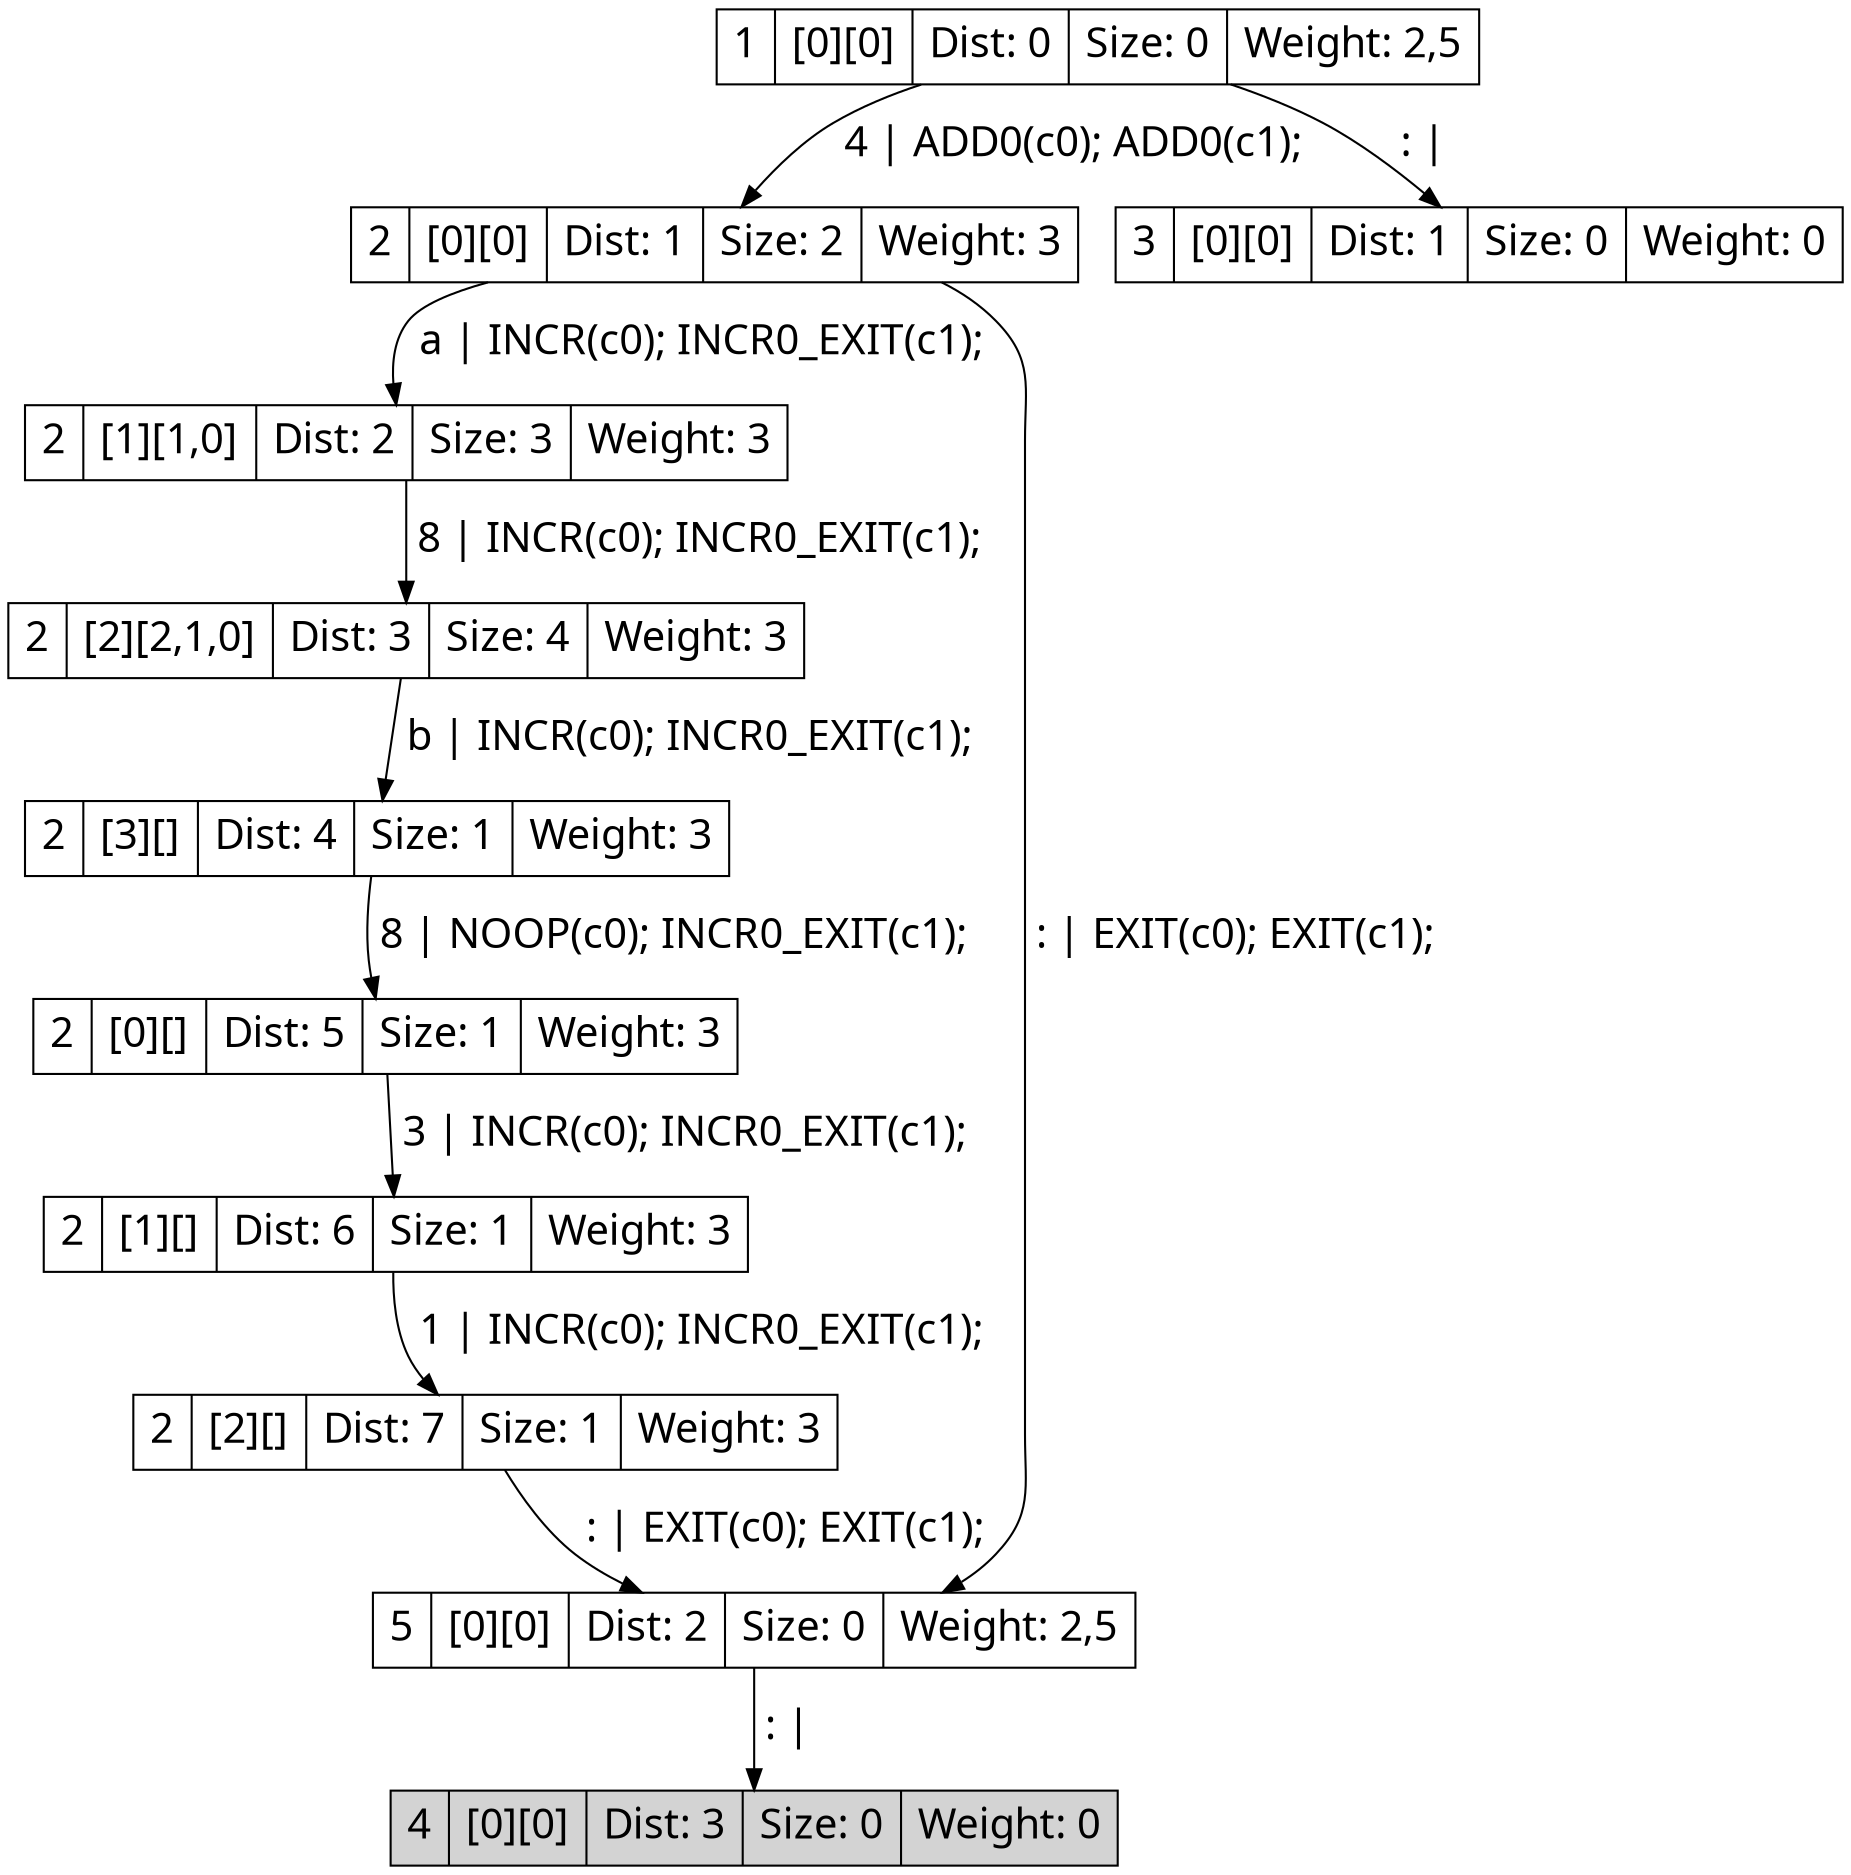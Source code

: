digraph g{
node[shape=record fontname=Calibri fontsize = 20]
edge[fontname = Calibri fontsize = 20]
0->1[label=" 4 | ADD0(c0); ADD0(c1); "]
0[label="1 | [0][0] | Dist: 0 | Size: 0 | Weight: 2,5"]
1[label="2 | [0][0] | Dist: 1 | Size: 2 | Weight: 3"]
0->2[label=" : | "]
0[label="1 | [0][0] | Dist: 0 | Size: 0 | Weight: 2,5"]
2[label="3 | [0][0] | Dist: 1 | Size: 0 | Weight: 0"]
1->3[label=" a | INCR(c0); INCR0_EXIT(c1); "]
1[label="2 | [0][0] | Dist: 1 | Size: 2 | Weight: 3"]
3[label="2 | [1][1,0] | Dist: 2 | Size: 3 | Weight: 3"]
1->4[label=" : | EXIT(c0); EXIT(c1); "]
1[label="2 | [0][0] | Dist: 1 | Size: 2 | Weight: 3"]
4[label="5 | [0][0] | Dist: 2 | Size: 0 | Weight: 2,5"]
3->5[label=" 8 | INCR(c0); INCR0_EXIT(c1); "]
3[label="2 | [1][1,0] | Dist: 2 | Size: 3 | Weight: 3"]
5[label="2 | [2][2,1,0] | Dist: 3 | Size: 4 | Weight: 3"]
5->6[label=" b | INCR(c0); INCR0_EXIT(c1); "]
5[label="2 | [2][2,1,0] | Dist: 3 | Size: 4 | Weight: 3"]
6[label="2 | [3][] | Dist: 4 | Size: 1 | Weight: 3"]
6->7[label=" 8 | NOOP(c0); INCR0_EXIT(c1); "]
6[label="2 | [3][] | Dist: 4 | Size: 1 | Weight: 3"]
7[label="2 | [0][] | Dist: 5 | Size: 1 | Weight: 3"]
7->8[label=" 3 | INCR(c0); INCR0_EXIT(c1); "]
7[label="2 | [0][] | Dist: 5 | Size: 1 | Weight: 3"]
8[label="2 | [1][] | Dist: 6 | Size: 1 | Weight: 3"]
8->9[label=" 1 | INCR(c0); INCR0_EXIT(c1); "]
8[label="2 | [1][] | Dist: 6 | Size: 1 | Weight: 3"]
9[label="2 | [2][] | Dist: 7 | Size: 1 | Weight: 3"]
9->4[label=" : | EXIT(c0); EXIT(c1); "]
9[label="2 | [2][] | Dist: 7 | Size: 1 | Weight: 3"]
4[label="5 | [0][0] | Dist: 2 | Size: 0 | Weight: 2,5"]
4->10[label=" : | "]
4[label="5 | [0][0] | Dist: 2 | Size: 0 | Weight: 2,5"]
10[label="4 | [0][0] | Dist: 3 | Size: 0 | Weight: 0"]
10[fillcolor = lightgrey, style=filled]}
